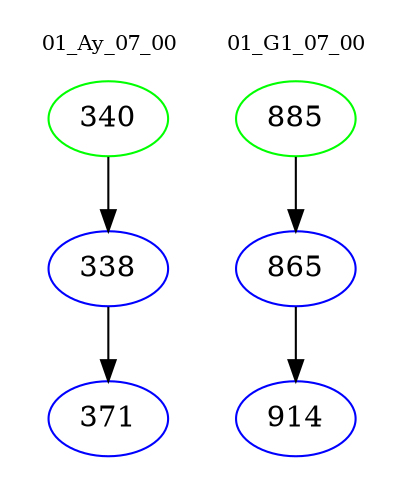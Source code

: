 digraph{
subgraph cluster_0 {
color = white
label = "01_Ay_07_00";
fontsize=10;
T0_340 [label="340", color="green"]
T0_340 -> T0_338 [color="black"]
T0_338 [label="338", color="blue"]
T0_338 -> T0_371 [color="black"]
T0_371 [label="371", color="blue"]
}
subgraph cluster_1 {
color = white
label = "01_G1_07_00";
fontsize=10;
T1_885 [label="885", color="green"]
T1_885 -> T1_865 [color="black"]
T1_865 [label="865", color="blue"]
T1_865 -> T1_914 [color="black"]
T1_914 [label="914", color="blue"]
}
}
